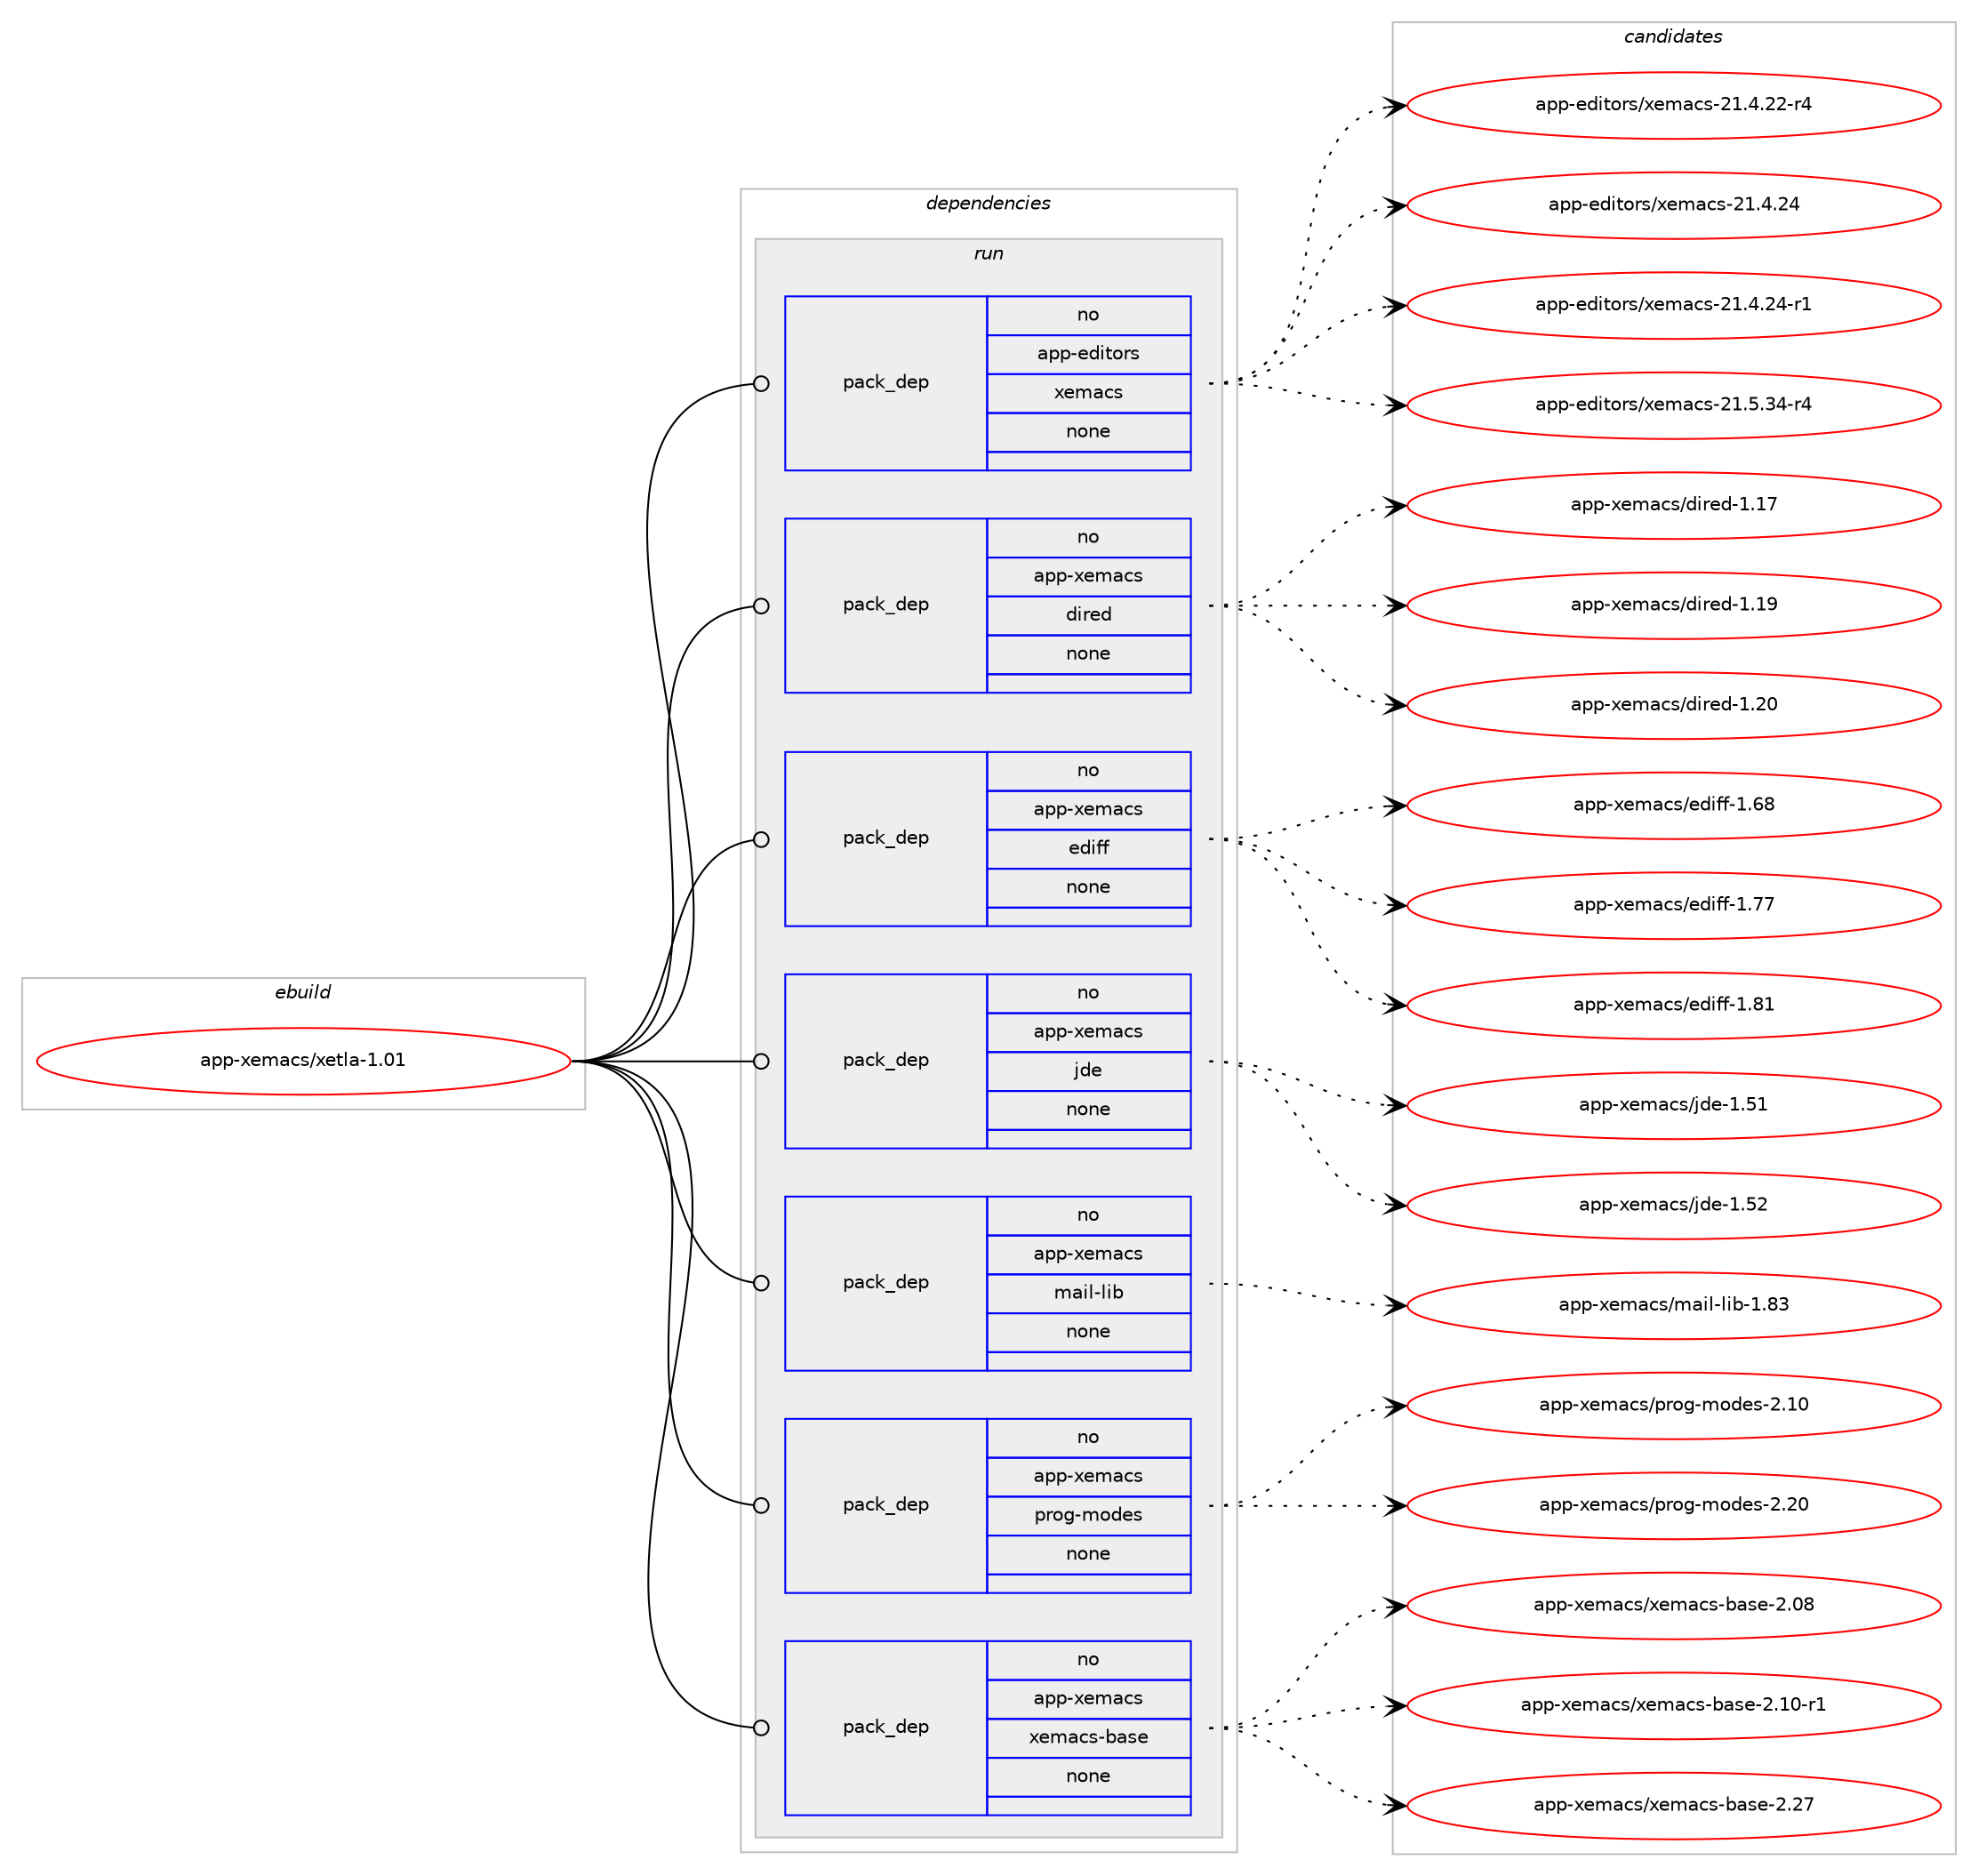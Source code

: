 digraph prolog {

# *************
# Graph options
# *************

newrank=true;
concentrate=true;
compound=true;
graph [rankdir=LR,fontname=Helvetica,fontsize=10,ranksep=1.5];#, ranksep=2.5, nodesep=0.2];
edge  [arrowhead=vee];
node  [fontname=Helvetica,fontsize=10];

# **********
# The ebuild
# **********

subgraph cluster_leftcol {
color=gray;
rank=same;
label=<<i>ebuild</i>>;
id [label="app-xemacs/xetla-1.01", color=red, width=4, href="../app-xemacs/xetla-1.01.svg"];
}

# ****************
# The dependencies
# ****************

subgraph cluster_midcol {
color=gray;
label=<<i>dependencies</i>>;
subgraph cluster_compile {
fillcolor="#eeeeee";
style=filled;
label=<<i>compile</i>>;
}
subgraph cluster_compileandrun {
fillcolor="#eeeeee";
style=filled;
label=<<i>compile and run</i>>;
}
subgraph cluster_run {
fillcolor="#eeeeee";
style=filled;
label=<<i>run</i>>;
subgraph pack47822 {
dependency64994 [label=<<TABLE BORDER="0" CELLBORDER="1" CELLSPACING="0" CELLPADDING="4" WIDTH="220"><TR><TD ROWSPAN="6" CELLPADDING="30">pack_dep</TD></TR><TR><TD WIDTH="110">no</TD></TR><TR><TD>app-editors</TD></TR><TR><TD>xemacs</TD></TR><TR><TD>none</TD></TR><TR><TD></TD></TR></TABLE>>, shape=none, color=blue];
}
id:e -> dependency64994:w [weight=20,style="solid",arrowhead="odot"];
subgraph pack47823 {
dependency64995 [label=<<TABLE BORDER="0" CELLBORDER="1" CELLSPACING="0" CELLPADDING="4" WIDTH="220"><TR><TD ROWSPAN="6" CELLPADDING="30">pack_dep</TD></TR><TR><TD WIDTH="110">no</TD></TR><TR><TD>app-xemacs</TD></TR><TR><TD>dired</TD></TR><TR><TD>none</TD></TR><TR><TD></TD></TR></TABLE>>, shape=none, color=blue];
}
id:e -> dependency64995:w [weight=20,style="solid",arrowhead="odot"];
subgraph pack47824 {
dependency64996 [label=<<TABLE BORDER="0" CELLBORDER="1" CELLSPACING="0" CELLPADDING="4" WIDTH="220"><TR><TD ROWSPAN="6" CELLPADDING="30">pack_dep</TD></TR><TR><TD WIDTH="110">no</TD></TR><TR><TD>app-xemacs</TD></TR><TR><TD>ediff</TD></TR><TR><TD>none</TD></TR><TR><TD></TD></TR></TABLE>>, shape=none, color=blue];
}
id:e -> dependency64996:w [weight=20,style="solid",arrowhead="odot"];
subgraph pack47825 {
dependency64997 [label=<<TABLE BORDER="0" CELLBORDER="1" CELLSPACING="0" CELLPADDING="4" WIDTH="220"><TR><TD ROWSPAN="6" CELLPADDING="30">pack_dep</TD></TR><TR><TD WIDTH="110">no</TD></TR><TR><TD>app-xemacs</TD></TR><TR><TD>jde</TD></TR><TR><TD>none</TD></TR><TR><TD></TD></TR></TABLE>>, shape=none, color=blue];
}
id:e -> dependency64997:w [weight=20,style="solid",arrowhead="odot"];
subgraph pack47826 {
dependency64998 [label=<<TABLE BORDER="0" CELLBORDER="1" CELLSPACING="0" CELLPADDING="4" WIDTH="220"><TR><TD ROWSPAN="6" CELLPADDING="30">pack_dep</TD></TR><TR><TD WIDTH="110">no</TD></TR><TR><TD>app-xemacs</TD></TR><TR><TD>mail-lib</TD></TR><TR><TD>none</TD></TR><TR><TD></TD></TR></TABLE>>, shape=none, color=blue];
}
id:e -> dependency64998:w [weight=20,style="solid",arrowhead="odot"];
subgraph pack47827 {
dependency64999 [label=<<TABLE BORDER="0" CELLBORDER="1" CELLSPACING="0" CELLPADDING="4" WIDTH="220"><TR><TD ROWSPAN="6" CELLPADDING="30">pack_dep</TD></TR><TR><TD WIDTH="110">no</TD></TR><TR><TD>app-xemacs</TD></TR><TR><TD>prog-modes</TD></TR><TR><TD>none</TD></TR><TR><TD></TD></TR></TABLE>>, shape=none, color=blue];
}
id:e -> dependency64999:w [weight=20,style="solid",arrowhead="odot"];
subgraph pack47828 {
dependency65000 [label=<<TABLE BORDER="0" CELLBORDER="1" CELLSPACING="0" CELLPADDING="4" WIDTH="220"><TR><TD ROWSPAN="6" CELLPADDING="30">pack_dep</TD></TR><TR><TD WIDTH="110">no</TD></TR><TR><TD>app-xemacs</TD></TR><TR><TD>xemacs-base</TD></TR><TR><TD>none</TD></TR><TR><TD></TD></TR></TABLE>>, shape=none, color=blue];
}
id:e -> dependency65000:w [weight=20,style="solid",arrowhead="odot"];
}
}

# **************
# The candidates
# **************

subgraph cluster_choices {
rank=same;
color=gray;
label=<<i>candidates</i>>;

subgraph choice47822 {
color=black;
nodesep=1;
choice971121124510110010511611111411547120101109979911545504946524650504511452 [label="app-editors/xemacs-21.4.22-r4", color=red, width=4,href="../app-editors/xemacs-21.4.22-r4.svg"];
choice97112112451011001051161111141154712010110997991154550494652465052 [label="app-editors/xemacs-21.4.24", color=red, width=4,href="../app-editors/xemacs-21.4.24.svg"];
choice971121124510110010511611111411547120101109979911545504946524650524511449 [label="app-editors/xemacs-21.4.24-r1", color=red, width=4,href="../app-editors/xemacs-21.4.24-r1.svg"];
choice971121124510110010511611111411547120101109979911545504946534651524511452 [label="app-editors/xemacs-21.5.34-r4", color=red, width=4,href="../app-editors/xemacs-21.5.34-r4.svg"];
dependency64994:e -> choice971121124510110010511611111411547120101109979911545504946524650504511452:w [style=dotted,weight="100"];
dependency64994:e -> choice97112112451011001051161111141154712010110997991154550494652465052:w [style=dotted,weight="100"];
dependency64994:e -> choice971121124510110010511611111411547120101109979911545504946524650524511449:w [style=dotted,weight="100"];
dependency64994:e -> choice971121124510110010511611111411547120101109979911545504946534651524511452:w [style=dotted,weight="100"];
}
subgraph choice47823 {
color=black;
nodesep=1;
choice97112112451201011099799115471001051141011004549464955 [label="app-xemacs/dired-1.17", color=red, width=4,href="../app-xemacs/dired-1.17.svg"];
choice97112112451201011099799115471001051141011004549464957 [label="app-xemacs/dired-1.19", color=red, width=4,href="../app-xemacs/dired-1.19.svg"];
choice97112112451201011099799115471001051141011004549465048 [label="app-xemacs/dired-1.20", color=red, width=4,href="../app-xemacs/dired-1.20.svg"];
dependency64995:e -> choice97112112451201011099799115471001051141011004549464955:w [style=dotted,weight="100"];
dependency64995:e -> choice97112112451201011099799115471001051141011004549464957:w [style=dotted,weight="100"];
dependency64995:e -> choice97112112451201011099799115471001051141011004549465048:w [style=dotted,weight="100"];
}
subgraph choice47824 {
color=black;
nodesep=1;
choice97112112451201011099799115471011001051021024549465456 [label="app-xemacs/ediff-1.68", color=red, width=4,href="../app-xemacs/ediff-1.68.svg"];
choice97112112451201011099799115471011001051021024549465555 [label="app-xemacs/ediff-1.77", color=red, width=4,href="../app-xemacs/ediff-1.77.svg"];
choice97112112451201011099799115471011001051021024549465649 [label="app-xemacs/ediff-1.81", color=red, width=4,href="../app-xemacs/ediff-1.81.svg"];
dependency64996:e -> choice97112112451201011099799115471011001051021024549465456:w [style=dotted,weight="100"];
dependency64996:e -> choice97112112451201011099799115471011001051021024549465555:w [style=dotted,weight="100"];
dependency64996:e -> choice97112112451201011099799115471011001051021024549465649:w [style=dotted,weight="100"];
}
subgraph choice47825 {
color=black;
nodesep=1;
choice97112112451201011099799115471061001014549465349 [label="app-xemacs/jde-1.51", color=red, width=4,href="../app-xemacs/jde-1.51.svg"];
choice97112112451201011099799115471061001014549465350 [label="app-xemacs/jde-1.52", color=red, width=4,href="../app-xemacs/jde-1.52.svg"];
dependency64997:e -> choice97112112451201011099799115471061001014549465349:w [style=dotted,weight="100"];
dependency64997:e -> choice97112112451201011099799115471061001014549465350:w [style=dotted,weight="100"];
}
subgraph choice47826 {
color=black;
nodesep=1;
choice97112112451201011099799115471099710510845108105984549465651 [label="app-xemacs/mail-lib-1.83", color=red, width=4,href="../app-xemacs/mail-lib-1.83.svg"];
dependency64998:e -> choice97112112451201011099799115471099710510845108105984549465651:w [style=dotted,weight="100"];
}
subgraph choice47827 {
color=black;
nodesep=1;
choice9711211245120101109979911547112114111103451091111001011154550464948 [label="app-xemacs/prog-modes-2.10", color=red, width=4,href="../app-xemacs/prog-modes-2.10.svg"];
choice9711211245120101109979911547112114111103451091111001011154550465048 [label="app-xemacs/prog-modes-2.20", color=red, width=4,href="../app-xemacs/prog-modes-2.20.svg"];
dependency64999:e -> choice9711211245120101109979911547112114111103451091111001011154550464948:w [style=dotted,weight="100"];
dependency64999:e -> choice9711211245120101109979911547112114111103451091111001011154550465048:w [style=dotted,weight="100"];
}
subgraph choice47828 {
color=black;
nodesep=1;
choice971121124512010110997991154712010110997991154598971151014550464856 [label="app-xemacs/xemacs-base-2.08", color=red, width=4,href="../app-xemacs/xemacs-base-2.08.svg"];
choice9711211245120101109979911547120101109979911545989711510145504649484511449 [label="app-xemacs/xemacs-base-2.10-r1", color=red, width=4,href="../app-xemacs/xemacs-base-2.10-r1.svg"];
choice971121124512010110997991154712010110997991154598971151014550465055 [label="app-xemacs/xemacs-base-2.27", color=red, width=4,href="../app-xemacs/xemacs-base-2.27.svg"];
dependency65000:e -> choice971121124512010110997991154712010110997991154598971151014550464856:w [style=dotted,weight="100"];
dependency65000:e -> choice9711211245120101109979911547120101109979911545989711510145504649484511449:w [style=dotted,weight="100"];
dependency65000:e -> choice971121124512010110997991154712010110997991154598971151014550465055:w [style=dotted,weight="100"];
}
}

}
